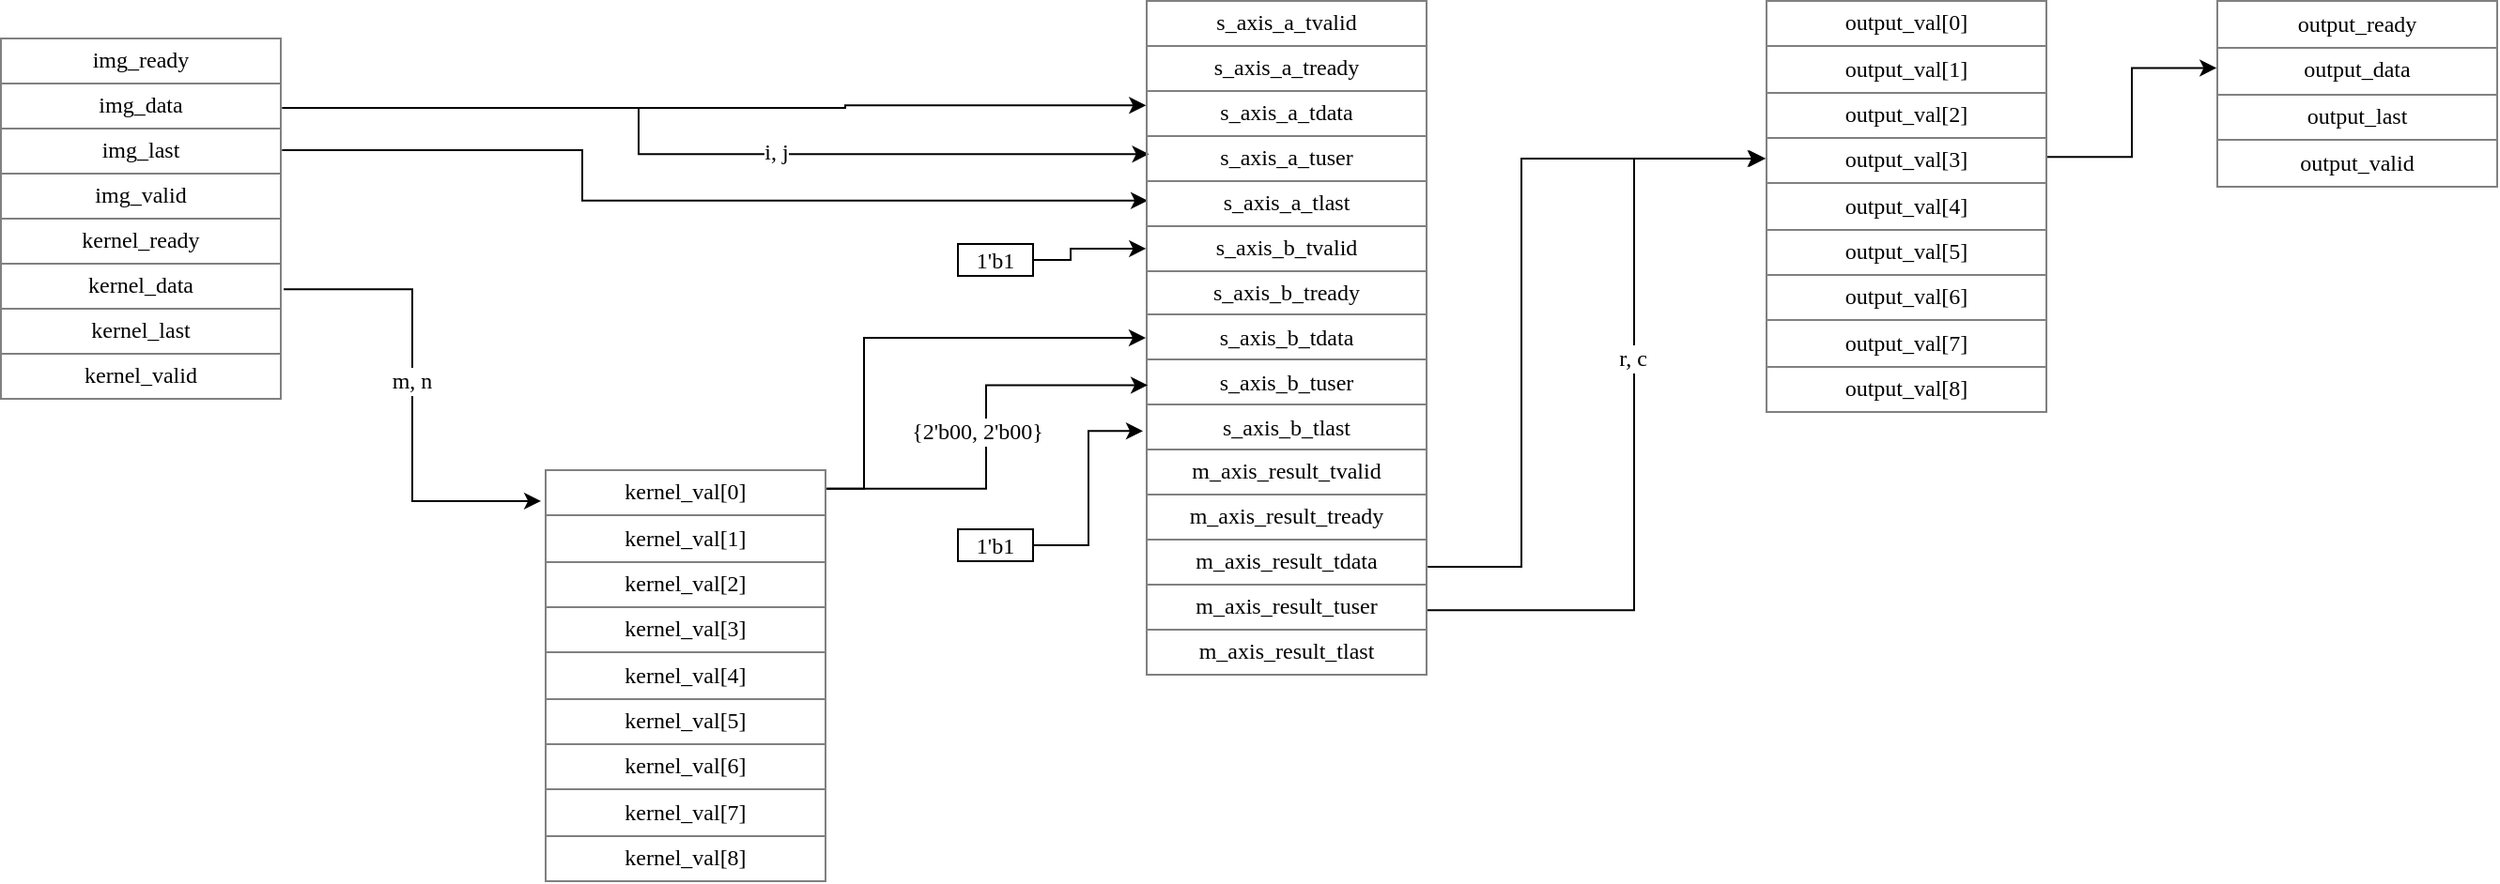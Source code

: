 <mxfile version="13.0.3" type="device"><diagram id="FkBm3JQHKG82M3oGDeUR" name="Page-1"><mxGraphModel dx="2062" dy="862" grid="1" gridSize="10" guides="1" tooltips="1" connect="1" arrows="1" fold="1" page="1" pageScale="1" pageWidth="1600" pageHeight="900" math="0" shadow="0"><root><mxCell id="0"/><mxCell id="1" parent="0"/><mxCell id="OalYOIRTk048Bpx6tkYM-18" style="edgeStyle=elbowEdgeStyle;rounded=0;orthogonalLoop=1;jettySize=auto;html=1;exitX=1.007;exitY=0.695;exitDx=0;exitDy=0;entryX=-0.013;entryY=0.077;entryDx=0;entryDy=0;entryPerimeter=0;fontFamily=Verdana;exitPerimeter=0;" parent="1" source="OalYOIRTk048Bpx6tkYM-6" target="OalYOIRTk048Bpx6tkYM-14" edge="1"><mxGeometry relative="1" as="geometry"/></mxCell><mxCell id="OalYOIRTk048Bpx6tkYM-37" value="m, n" style="edgeLabel;html=1;align=center;verticalAlign=middle;resizable=0;points=[];fontSize=12;fontFamily=Verdana;" parent="OalYOIRTk048Bpx6tkYM-18" vertex="1" connectable="0"><mxGeometry x="-0.292" y="-1" relative="1" as="geometry"><mxPoint y="28.82" as="offset"/></mxGeometry></mxCell><mxCell id="OalYOIRTk048Bpx6tkYM-19" style="edgeStyle=elbowEdgeStyle;rounded=0;orthogonalLoop=1;jettySize=auto;html=1;exitX=1.012;exitY=0.194;exitDx=0;exitDy=0;entryX=0.001;entryY=0.156;entryDx=0;entryDy=0;entryPerimeter=0;fontFamily=Verdana;exitPerimeter=0;" parent="1" source="OalYOIRTk048Bpx6tkYM-6" target="OalYOIRTk048Bpx6tkYM-11" edge="1"><mxGeometry relative="1" as="geometry"><Array as="points"><mxPoint x="670" y="230"/></Array></mxGeometry></mxCell><mxCell id="OalYOIRTk048Bpx6tkYM-39" style="edgeStyle=elbowEdgeStyle;rounded=0;orthogonalLoop=1;jettySize=auto;html=1;exitX=1.001;exitY=0.194;exitDx=0;exitDy=0;entryX=0.012;entryY=0.228;entryDx=0;entryDy=0;entryPerimeter=0;fontFamily=Verdana;fontSize=12;exitPerimeter=0;" parent="1" source="OalYOIRTk048Bpx6tkYM-6" target="OalYOIRTk048Bpx6tkYM-11" edge="1"><mxGeometry relative="1" as="geometry"><Array as="points"><mxPoint x="560" y="230"/><mxPoint x="640" y="320"/></Array></mxGeometry></mxCell><mxCell id="OalYOIRTk048Bpx6tkYM-40" value="i, j" style="edgeLabel;html=1;align=center;verticalAlign=middle;resizable=0;points=[];fontSize=12;fontFamily=Verdana;" parent="OalYOIRTk048Bpx6tkYM-39" vertex="1" connectable="0"><mxGeometry x="0.18" y="1" relative="1" as="geometry"><mxPoint as="offset"/></mxGeometry></mxCell><mxCell id="OalYOIRTk048Bpx6tkYM-43" style="edgeStyle=elbowEdgeStyle;rounded=0;orthogonalLoop=1;jettySize=auto;html=1;exitX=1.001;exitY=0.311;exitDx=0;exitDy=0;entryX=0.007;entryY=0.297;entryDx=0;entryDy=0;entryPerimeter=0;fontFamily=Verdana;fontSize=12;exitPerimeter=0;" parent="1" source="OalYOIRTk048Bpx6tkYM-6" target="OalYOIRTk048Bpx6tkYM-11" edge="1"><mxGeometry relative="1" as="geometry"><Array as="points"><mxPoint x="530" y="250"/></Array></mxGeometry></mxCell><mxCell id="OalYOIRTk048Bpx6tkYM-6" value="&lt;table border=&quot;1&quot; width=&quot;100%&quot; style=&quot;width: 100% ; height: 100% ; border-collapse: collapse&quot;&gt;&lt;tbody&gt;&lt;tr&gt;&lt;td&gt;img_ready&lt;/td&gt;&lt;/tr&gt;&lt;tr&gt;&lt;td&gt;img_data&lt;/td&gt;&lt;/tr&gt;&lt;tr&gt;&lt;td&gt;img_last&lt;/td&gt;&lt;/tr&gt;&lt;tr&gt;&lt;td&gt;img_valid&lt;/td&gt;&lt;/tr&gt;&lt;tr&gt;&lt;td&gt;kernel_ready&lt;/td&gt;&lt;/tr&gt;&lt;tr&gt;&lt;td&gt;kernel_data&lt;/td&gt;&lt;/tr&gt;&lt;tr&gt;&lt;td&gt;kernel_last&lt;/td&gt;&lt;/tr&gt;&lt;tr&gt;&lt;td&gt;kernel_valid&lt;/td&gt;&lt;/tr&gt;&lt;/tbody&gt;&lt;/table&gt;" style="text;html=1;strokeColor=none;fillColor=none;overflow=fill;fontFamily=Verdana;align=center;" parent="1" vertex="1"><mxGeometry x="220" y="180" width="150" height="193" as="geometry"/></mxCell><mxCell id="OalYOIRTk048Bpx6tkYM-9" value="&lt;table border=&quot;1&quot; width=&quot;100%&quot; style=&quot;width: 100% ; height: 100% ; border-collapse: collapse&quot;&gt;&lt;tbody&gt;&lt;tr&gt;&lt;td&gt;output_ready&lt;/td&gt;&lt;/tr&gt;&lt;tr&gt;&lt;td&gt;output_data&lt;/td&gt;&lt;/tr&gt;&lt;tr&gt;&lt;td&gt;output_last&lt;/td&gt;&lt;/tr&gt;&lt;tr&gt;&lt;td&gt;output_valid&lt;/td&gt;&lt;/tr&gt;&lt;/tbody&gt;&lt;/table&gt;" style="text;html=1;strokeColor=none;fillColor=none;overflow=fill;fontFamily=Verdana;align=center;" parent="1" vertex="1"><mxGeometry x="1400" y="160" width="150" height="100" as="geometry"/></mxCell><mxCell id="OalYOIRTk048Bpx6tkYM-29" style="edgeStyle=elbowEdgeStyle;rounded=0;orthogonalLoop=1;jettySize=auto;html=1;exitX=1.001;exitY=0.839;exitDx=0;exitDy=0;fontFamily=Verdana;exitPerimeter=0;entryX=0.001;entryY=0.384;entryDx=0;entryDy=0;entryPerimeter=0;" parent="1" source="OalYOIRTk048Bpx6tkYM-11" target="OalYOIRTk048Bpx6tkYM-28" edge="1"><mxGeometry relative="1" as="geometry"><mxPoint x="1078" y="240" as="targetPoint"/><Array as="points"><mxPoint x="1030" y="350"/><mxPoint x="1030" y="350"/><mxPoint x="1040" y="210"/><mxPoint x="1030" y="310"/></Array></mxGeometry></mxCell><mxCell id="OalYOIRTk048Bpx6tkYM-41" style="edgeStyle=elbowEdgeStyle;rounded=0;orthogonalLoop=1;jettySize=auto;html=1;exitX=1;exitY=0.903;exitDx=0;exitDy=0;fontFamily=Verdana;fontSize=12;exitPerimeter=0;entryX=-0.004;entryY=0.384;entryDx=0;entryDy=0;entryPerimeter=0;" parent="1" source="OalYOIRTk048Bpx6tkYM-11" target="OalYOIRTk048Bpx6tkYM-28" edge="1"><mxGeometry relative="1" as="geometry"><mxPoint x="1159" y="240" as="targetPoint"/><Array as="points"><mxPoint x="1090" y="360"/></Array></mxGeometry></mxCell><mxCell id="OalYOIRTk048Bpx6tkYM-42" value="r, c" style="edgeLabel;html=1;align=center;verticalAlign=middle;resizable=0;points=[];fontSize=12;fontFamily=Verdana;" parent="OalYOIRTk048Bpx6tkYM-41" vertex="1" connectable="0"><mxGeometry x="0.161" y="1" relative="1" as="geometry"><mxPoint as="offset"/></mxGeometry></mxCell><mxCell id="OalYOIRTk048Bpx6tkYM-11" value="&lt;table border=&quot;1&quot; width=&quot;100%&quot; style=&quot;width: 100% ; height: 100% ; border-collapse: collapse&quot;&gt;&lt;tbody&gt;&lt;tr&gt;&lt;td&gt;s_axis_a_tvalid&lt;/td&gt;&lt;/tr&gt;&lt;tr&gt;&lt;td&gt;s_axis_a_tready&lt;/td&gt;&lt;/tr&gt;&lt;tr&gt;&lt;td&gt;s_axis_a_tdata&lt;/td&gt;&lt;/tr&gt;&lt;tr&gt;&lt;td&gt;s_axis_a_tuser&lt;br&gt;&lt;/td&gt;&lt;/tr&gt;&lt;tr&gt;&lt;td&gt;s_axis_a_tlast&lt;/td&gt;&lt;/tr&gt;&lt;tr&gt;&lt;td&gt;s_axis_b_tvalid&lt;/td&gt;&lt;/tr&gt;&lt;tr&gt;&lt;td&gt;s_axis_b_tready&lt;/td&gt;&lt;/tr&gt;&lt;tr&gt;&lt;td&gt;s_axis_b_tdata&lt;/td&gt;&lt;/tr&gt;&lt;tr&gt;&lt;td&gt;s_axis_b_tuser&lt;br&gt;&lt;/td&gt;&lt;/tr&gt;&lt;tr&gt;&lt;td&gt;s_axis_b_tlast&lt;/td&gt;&lt;/tr&gt;&lt;tr&gt;&lt;td&gt;m_axis_result_tvalid&lt;/td&gt;&lt;/tr&gt;&lt;tr&gt;&lt;td&gt;m_axis_result_tready&lt;br&gt;&lt;/td&gt;&lt;/tr&gt;&lt;tr&gt;&lt;td&gt;m_axis_result_tdata&lt;br&gt;&lt;/td&gt;&lt;/tr&gt;&lt;tr&gt;&lt;td&gt;m_axis_result_tuser&lt;br&gt;&lt;/td&gt;&lt;/tr&gt;&lt;tr&gt;&lt;td&gt;m_axis_result_tlast&lt;br&gt;&lt;/td&gt;&lt;/tr&gt;&lt;/tbody&gt;&lt;/table&gt;" style="text;html=1;strokeColor=none;fillColor=none;overflow=fill;fontFamily=Verdana;align=center;" parent="1" vertex="1"><mxGeometry x="830" y="160" width="150" height="360" as="geometry"/></mxCell><mxCell id="OalYOIRTk048Bpx6tkYM-15" style="edgeStyle=elbowEdgeStyle;rounded=0;orthogonalLoop=1;jettySize=auto;html=1;entryX=0;entryY=0.5;entryDx=0;entryDy=0;fontFamily=Verdana;exitX=0.998;exitY=0.047;exitDx=0;exitDy=0;exitPerimeter=0;" parent="1" source="OalYOIRTk048Bpx6tkYM-14" target="OalYOIRTk048Bpx6tkYM-11" edge="1"><mxGeometry relative="1" as="geometry"><mxPoint x="590" y="450" as="sourcePoint"/><Array as="points"><mxPoint x="680" y="400"/><mxPoint x="690" y="420"/></Array></mxGeometry></mxCell><mxCell id="OalYOIRTk048Bpx6tkYM-47" style="edgeStyle=elbowEdgeStyle;rounded=0;orthogonalLoop=1;jettySize=auto;html=1;exitX=1.001;exitY=0.047;exitDx=0;exitDy=0;entryX=0.007;entryY=0.57;entryDx=0;entryDy=0;entryPerimeter=0;fontFamily=Verdana;fontSize=12;exitPerimeter=0;" parent="1" source="OalYOIRTk048Bpx6tkYM-14" target="OalYOIRTk048Bpx6tkYM-11" edge="1"><mxGeometry relative="1" as="geometry"><Array as="points"><mxPoint x="745" y="420"/></Array></mxGeometry></mxCell><mxCell id="OalYOIRTk048Bpx6tkYM-48" value="{2'b00, 2'b00}" style="edgeLabel;html=1;align=center;verticalAlign=middle;resizable=0;points=[];fontSize=12;fontFamily=Verdana;" parent="OalYOIRTk048Bpx6tkYM-47" vertex="1" connectable="0"><mxGeometry x="0.083" y="-1" relative="1" as="geometry"><mxPoint x="-6" y="7.31" as="offset"/></mxGeometry></mxCell><mxCell id="OalYOIRTk048Bpx6tkYM-14" value="&lt;table border=&quot;1&quot; width=&quot;100%&quot; style=&quot;width: 100% ; height: 100% ; border-collapse: collapse&quot;&gt;&lt;tbody&gt;&lt;tr&gt;&lt;td&gt;kernel_val[0]&lt;/td&gt;&lt;/tr&gt;&lt;tr&gt;&lt;td&gt;kernel_val[1]&lt;br&gt;&lt;/td&gt;&lt;/tr&gt;&lt;tr&gt;&lt;td&gt;kernel_val[2]&lt;br&gt;&lt;/td&gt;&lt;/tr&gt;&lt;tr&gt;&lt;td&gt;kernel_val[3]&lt;br&gt;&lt;/td&gt;&lt;/tr&gt;&lt;tr&gt;&lt;td&gt;kernel_val[4]&lt;br&gt;&lt;/td&gt;&lt;/tr&gt;&lt;tr&gt;&lt;td&gt;kernel_val[5]&lt;br&gt;&lt;/td&gt;&lt;/tr&gt;&lt;tr&gt;&lt;td&gt;kernel_val[6]&lt;br&gt;&lt;/td&gt;&lt;/tr&gt;&lt;tr&gt;&lt;td&gt;kernel_val[7]&lt;br&gt;&lt;/td&gt;&lt;/tr&gt;&lt;tr&gt;&lt;td&gt;kernel_val[8]&lt;br&gt;&lt;/td&gt;&lt;/tr&gt;&lt;/tbody&gt;&lt;/table&gt;" style="text;html=1;strokeColor=none;fillColor=none;overflow=fill;fontFamily=Verdana;align=center;" parent="1" vertex="1"><mxGeometry x="510" y="410" width="150" height="220" as="geometry"/></mxCell><mxCell id="OalYOIRTk048Bpx6tkYM-23" style="edgeStyle=elbowEdgeStyle;rounded=0;orthogonalLoop=1;jettySize=auto;html=1;exitX=1;exitY=0.5;exitDx=0;exitDy=0;fontFamily=Verdana;entryX=0.001;entryY=0.368;entryDx=0;entryDy=0;entryPerimeter=0;" parent="1" source="OalYOIRTk048Bpx6tkYM-22" target="OalYOIRTk048Bpx6tkYM-11" edge="1"><mxGeometry relative="1" as="geometry"><mxPoint x="831" y="319" as="targetPoint"/><Array as="points"><mxPoint x="790" y="310"/><mxPoint x="800" y="310"/><mxPoint x="815" y="314"/></Array></mxGeometry></mxCell><mxCell id="OalYOIRTk048Bpx6tkYM-22" value="1'b1" style="shape=ext;double=0;rounded=0;whiteSpace=wrap;html=1;fontFamily=Verdana;shadow=0;" parent="1" vertex="1"><mxGeometry x="730" y="290" width="40" height="17" as="geometry"/></mxCell><mxCell id="OalYOIRTk048Bpx6tkYM-24" style="edgeStyle=elbowEdgeStyle;rounded=0;orthogonalLoop=1;jettySize=auto;html=1;exitX=0.5;exitY=0;exitDx=0;exitDy=0;fontFamily=Verdana;" parent="1" source="OalYOIRTk048Bpx6tkYM-22" target="OalYOIRTk048Bpx6tkYM-22" edge="1"><mxGeometry relative="1" as="geometry"/></mxCell><mxCell id="OalYOIRTk048Bpx6tkYM-30" style="edgeStyle=elbowEdgeStyle;rounded=0;orthogonalLoop=1;jettySize=auto;html=1;exitX=0.996;exitY=0.38;exitDx=0;exitDy=0;entryX=0.001;entryY=0.362;entryDx=0;entryDy=0;entryPerimeter=0;fontFamily=Verdana;exitPerimeter=0;" parent="1" source="OalYOIRTk048Bpx6tkYM-28" target="OalYOIRTk048Bpx6tkYM-9" edge="1"><mxGeometry relative="1" as="geometry"/></mxCell><mxCell id="OalYOIRTk048Bpx6tkYM-28" value="&lt;table border=&quot;1&quot; width=&quot;100%&quot; style=&quot;width: 100% ; height: 100% ; border-collapse: collapse&quot;&gt;&lt;tbody&gt;&lt;tr&gt;&lt;td&gt;output_val[0]&lt;/td&gt;&lt;/tr&gt;&lt;tr&gt;&lt;td&gt;output_val[1]&lt;br&gt;&lt;/td&gt;&lt;/tr&gt;&lt;tr&gt;&lt;td&gt;output_val[2]&lt;br&gt;&lt;/td&gt;&lt;/tr&gt;&lt;tr&gt;&lt;td&gt;output_val[3]&lt;br&gt;&lt;/td&gt;&lt;/tr&gt;&lt;tr&gt;&lt;td&gt;output_val[4]&lt;br&gt;&lt;/td&gt;&lt;/tr&gt;&lt;tr&gt;&lt;td&gt;output_val[5]&lt;br&gt;&lt;/td&gt;&lt;/tr&gt;&lt;tr&gt;&lt;td&gt;output_val[6]&lt;br&gt;&lt;/td&gt;&lt;/tr&gt;&lt;tr&gt;&lt;td&gt;output_val[7]&lt;br&gt;&lt;/td&gt;&lt;/tr&gt;&lt;tr&gt;&lt;td&gt;output_val[8]&lt;br&gt;&lt;/td&gt;&lt;/tr&gt;&lt;/tbody&gt;&lt;/table&gt;" style="text;html=1;strokeColor=none;fillColor=none;overflow=fill;fontFamily=Verdana;align=center;" parent="1" vertex="1"><mxGeometry x="1160" y="160" width="150" height="220" as="geometry"/></mxCell><mxCell id="OalYOIRTk048Bpx6tkYM-50" style="edgeStyle=elbowEdgeStyle;rounded=0;orthogonalLoop=1;jettySize=auto;html=1;exitX=1;exitY=0.5;exitDx=0;exitDy=0;entryX=-0.01;entryY=0.638;entryDx=0;entryDy=0;entryPerimeter=0;fontFamily=Verdana;fontSize=12;" parent="1" source="OalYOIRTk048Bpx6tkYM-49" target="OalYOIRTk048Bpx6tkYM-11" edge="1"><mxGeometry relative="1" as="geometry"/></mxCell><mxCell id="OalYOIRTk048Bpx6tkYM-49" value="1'b1" style="shape=ext;double=0;rounded=0;whiteSpace=wrap;html=1;fontFamily=Verdana;shadow=0;" parent="1" vertex="1"><mxGeometry x="730" y="442" width="40" height="17" as="geometry"/></mxCell></root></mxGraphModel></diagram></mxfile>